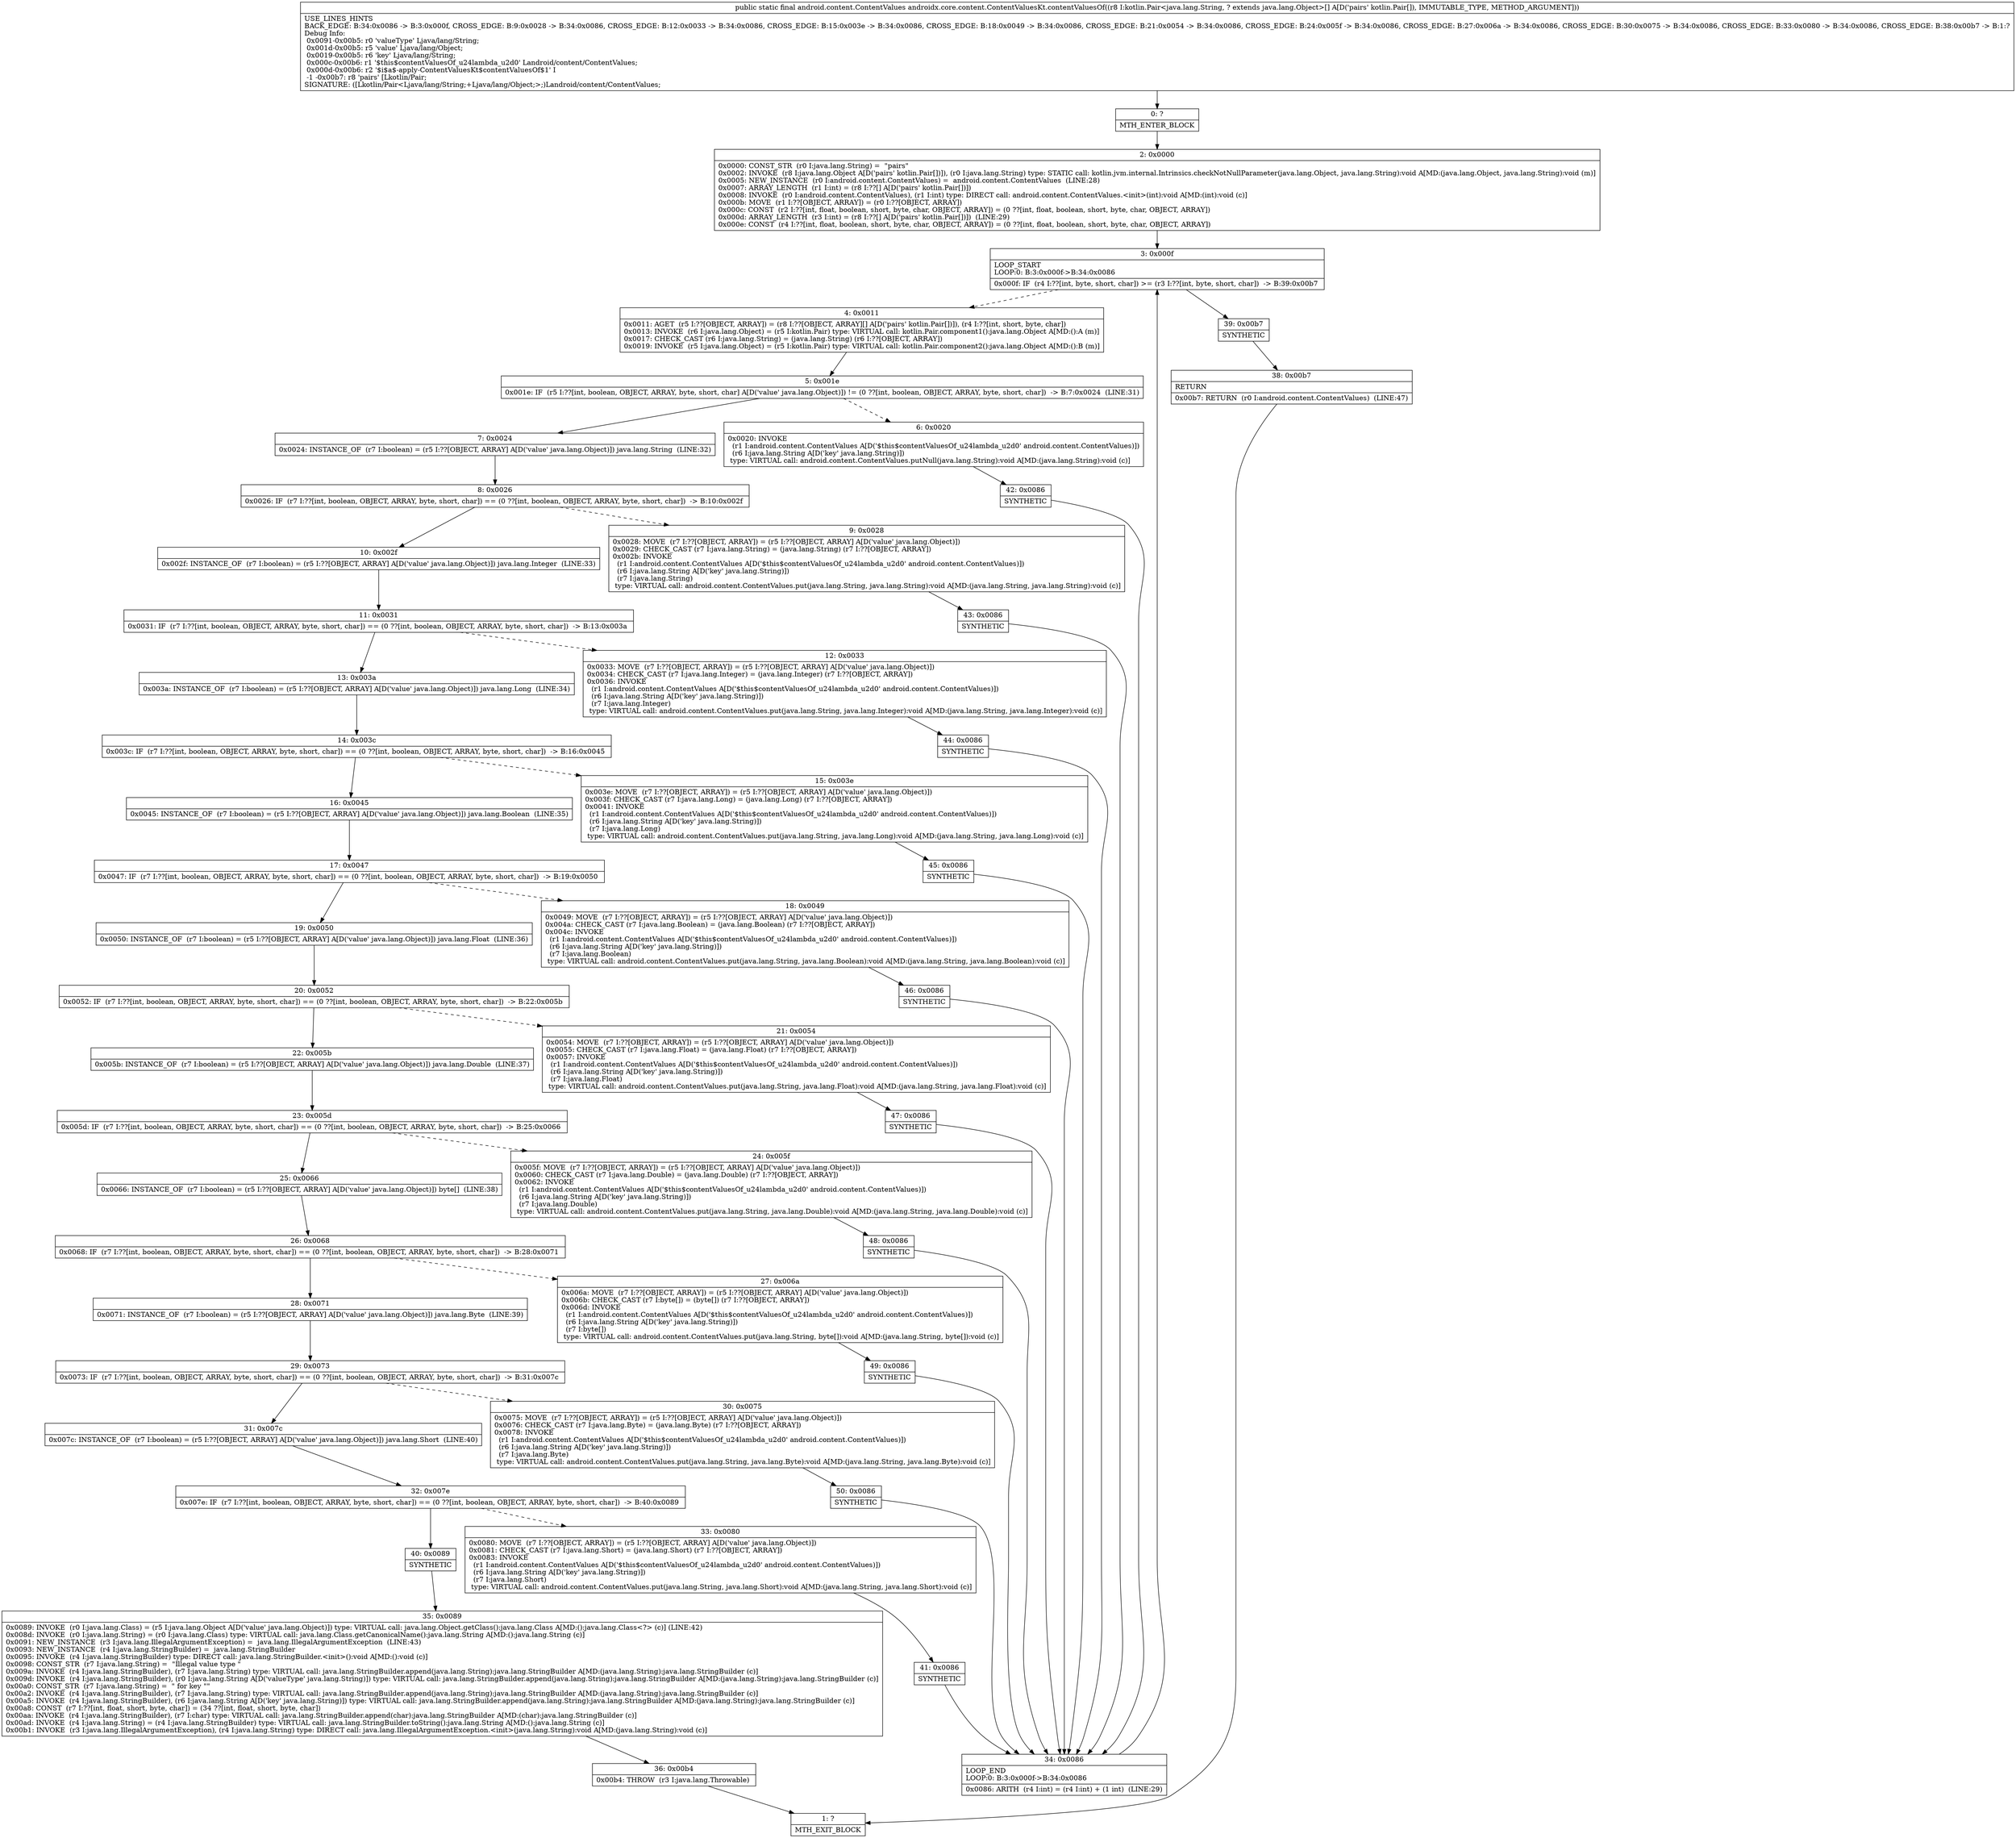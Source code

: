 digraph "CFG forandroidx.core.content.ContentValuesKt.contentValuesOf([Lkotlin\/Pair;)Landroid\/content\/ContentValues;" {
Node_0 [shape=record,label="{0\:\ ?|MTH_ENTER_BLOCK\l}"];
Node_2 [shape=record,label="{2\:\ 0x0000|0x0000: CONST_STR  (r0 I:java.lang.String) =  \"pairs\" \l0x0002: INVOKE  (r8 I:java.lang.Object A[D('pairs' kotlin.Pair[])]), (r0 I:java.lang.String) type: STATIC call: kotlin.jvm.internal.Intrinsics.checkNotNullParameter(java.lang.Object, java.lang.String):void A[MD:(java.lang.Object, java.lang.String):void (m)]\l0x0005: NEW_INSTANCE  (r0 I:android.content.ContentValues) =  android.content.ContentValues  (LINE:28)\l0x0007: ARRAY_LENGTH  (r1 I:int) = (r8 I:??[] A[D('pairs' kotlin.Pair[])]) \l0x0008: INVOKE  (r0 I:android.content.ContentValues), (r1 I:int) type: DIRECT call: android.content.ContentValues.\<init\>(int):void A[MD:(int):void (c)]\l0x000b: MOVE  (r1 I:??[OBJECT, ARRAY]) = (r0 I:??[OBJECT, ARRAY]) \l0x000c: CONST  (r2 I:??[int, float, boolean, short, byte, char, OBJECT, ARRAY]) = (0 ??[int, float, boolean, short, byte, char, OBJECT, ARRAY]) \l0x000d: ARRAY_LENGTH  (r3 I:int) = (r8 I:??[] A[D('pairs' kotlin.Pair[])])  (LINE:29)\l0x000e: CONST  (r4 I:??[int, float, boolean, short, byte, char, OBJECT, ARRAY]) = (0 ??[int, float, boolean, short, byte, char, OBJECT, ARRAY]) \l}"];
Node_3 [shape=record,label="{3\:\ 0x000f|LOOP_START\lLOOP:0: B:3:0x000f\-\>B:34:0x0086\l|0x000f: IF  (r4 I:??[int, byte, short, char]) \>= (r3 I:??[int, byte, short, char])  \-\> B:39:0x00b7 \l}"];
Node_4 [shape=record,label="{4\:\ 0x0011|0x0011: AGET  (r5 I:??[OBJECT, ARRAY]) = (r8 I:??[OBJECT, ARRAY][] A[D('pairs' kotlin.Pair[])]), (r4 I:??[int, short, byte, char]) \l0x0013: INVOKE  (r6 I:java.lang.Object) = (r5 I:kotlin.Pair) type: VIRTUAL call: kotlin.Pair.component1():java.lang.Object A[MD:():A (m)]\l0x0017: CHECK_CAST (r6 I:java.lang.String) = (java.lang.String) (r6 I:??[OBJECT, ARRAY]) \l0x0019: INVOKE  (r5 I:java.lang.Object) = (r5 I:kotlin.Pair) type: VIRTUAL call: kotlin.Pair.component2():java.lang.Object A[MD:():B (m)]\l}"];
Node_5 [shape=record,label="{5\:\ 0x001e|0x001e: IF  (r5 I:??[int, boolean, OBJECT, ARRAY, byte, short, char] A[D('value' java.lang.Object)]) != (0 ??[int, boolean, OBJECT, ARRAY, byte, short, char])  \-\> B:7:0x0024  (LINE:31)\l}"];
Node_6 [shape=record,label="{6\:\ 0x0020|0x0020: INVOKE  \l  (r1 I:android.content.ContentValues A[D('$this$contentValuesOf_u24lambda_u2d0' android.content.ContentValues)])\l  (r6 I:java.lang.String A[D('key' java.lang.String)])\l type: VIRTUAL call: android.content.ContentValues.putNull(java.lang.String):void A[MD:(java.lang.String):void (c)]\l}"];
Node_42 [shape=record,label="{42\:\ 0x0086|SYNTHETIC\l}"];
Node_34 [shape=record,label="{34\:\ 0x0086|LOOP_END\lLOOP:0: B:3:0x000f\-\>B:34:0x0086\l|0x0086: ARITH  (r4 I:int) = (r4 I:int) + (1 int)  (LINE:29)\l}"];
Node_7 [shape=record,label="{7\:\ 0x0024|0x0024: INSTANCE_OF  (r7 I:boolean) = (r5 I:??[OBJECT, ARRAY] A[D('value' java.lang.Object)]) java.lang.String  (LINE:32)\l}"];
Node_8 [shape=record,label="{8\:\ 0x0026|0x0026: IF  (r7 I:??[int, boolean, OBJECT, ARRAY, byte, short, char]) == (0 ??[int, boolean, OBJECT, ARRAY, byte, short, char])  \-\> B:10:0x002f \l}"];
Node_9 [shape=record,label="{9\:\ 0x0028|0x0028: MOVE  (r7 I:??[OBJECT, ARRAY]) = (r5 I:??[OBJECT, ARRAY] A[D('value' java.lang.Object)]) \l0x0029: CHECK_CAST (r7 I:java.lang.String) = (java.lang.String) (r7 I:??[OBJECT, ARRAY]) \l0x002b: INVOKE  \l  (r1 I:android.content.ContentValues A[D('$this$contentValuesOf_u24lambda_u2d0' android.content.ContentValues)])\l  (r6 I:java.lang.String A[D('key' java.lang.String)])\l  (r7 I:java.lang.String)\l type: VIRTUAL call: android.content.ContentValues.put(java.lang.String, java.lang.String):void A[MD:(java.lang.String, java.lang.String):void (c)]\l}"];
Node_43 [shape=record,label="{43\:\ 0x0086|SYNTHETIC\l}"];
Node_10 [shape=record,label="{10\:\ 0x002f|0x002f: INSTANCE_OF  (r7 I:boolean) = (r5 I:??[OBJECT, ARRAY] A[D('value' java.lang.Object)]) java.lang.Integer  (LINE:33)\l}"];
Node_11 [shape=record,label="{11\:\ 0x0031|0x0031: IF  (r7 I:??[int, boolean, OBJECT, ARRAY, byte, short, char]) == (0 ??[int, boolean, OBJECT, ARRAY, byte, short, char])  \-\> B:13:0x003a \l}"];
Node_12 [shape=record,label="{12\:\ 0x0033|0x0033: MOVE  (r7 I:??[OBJECT, ARRAY]) = (r5 I:??[OBJECT, ARRAY] A[D('value' java.lang.Object)]) \l0x0034: CHECK_CAST (r7 I:java.lang.Integer) = (java.lang.Integer) (r7 I:??[OBJECT, ARRAY]) \l0x0036: INVOKE  \l  (r1 I:android.content.ContentValues A[D('$this$contentValuesOf_u24lambda_u2d0' android.content.ContentValues)])\l  (r6 I:java.lang.String A[D('key' java.lang.String)])\l  (r7 I:java.lang.Integer)\l type: VIRTUAL call: android.content.ContentValues.put(java.lang.String, java.lang.Integer):void A[MD:(java.lang.String, java.lang.Integer):void (c)]\l}"];
Node_44 [shape=record,label="{44\:\ 0x0086|SYNTHETIC\l}"];
Node_13 [shape=record,label="{13\:\ 0x003a|0x003a: INSTANCE_OF  (r7 I:boolean) = (r5 I:??[OBJECT, ARRAY] A[D('value' java.lang.Object)]) java.lang.Long  (LINE:34)\l}"];
Node_14 [shape=record,label="{14\:\ 0x003c|0x003c: IF  (r7 I:??[int, boolean, OBJECT, ARRAY, byte, short, char]) == (0 ??[int, boolean, OBJECT, ARRAY, byte, short, char])  \-\> B:16:0x0045 \l}"];
Node_15 [shape=record,label="{15\:\ 0x003e|0x003e: MOVE  (r7 I:??[OBJECT, ARRAY]) = (r5 I:??[OBJECT, ARRAY] A[D('value' java.lang.Object)]) \l0x003f: CHECK_CAST (r7 I:java.lang.Long) = (java.lang.Long) (r7 I:??[OBJECT, ARRAY]) \l0x0041: INVOKE  \l  (r1 I:android.content.ContentValues A[D('$this$contentValuesOf_u24lambda_u2d0' android.content.ContentValues)])\l  (r6 I:java.lang.String A[D('key' java.lang.String)])\l  (r7 I:java.lang.Long)\l type: VIRTUAL call: android.content.ContentValues.put(java.lang.String, java.lang.Long):void A[MD:(java.lang.String, java.lang.Long):void (c)]\l}"];
Node_45 [shape=record,label="{45\:\ 0x0086|SYNTHETIC\l}"];
Node_16 [shape=record,label="{16\:\ 0x0045|0x0045: INSTANCE_OF  (r7 I:boolean) = (r5 I:??[OBJECT, ARRAY] A[D('value' java.lang.Object)]) java.lang.Boolean  (LINE:35)\l}"];
Node_17 [shape=record,label="{17\:\ 0x0047|0x0047: IF  (r7 I:??[int, boolean, OBJECT, ARRAY, byte, short, char]) == (0 ??[int, boolean, OBJECT, ARRAY, byte, short, char])  \-\> B:19:0x0050 \l}"];
Node_18 [shape=record,label="{18\:\ 0x0049|0x0049: MOVE  (r7 I:??[OBJECT, ARRAY]) = (r5 I:??[OBJECT, ARRAY] A[D('value' java.lang.Object)]) \l0x004a: CHECK_CAST (r7 I:java.lang.Boolean) = (java.lang.Boolean) (r7 I:??[OBJECT, ARRAY]) \l0x004c: INVOKE  \l  (r1 I:android.content.ContentValues A[D('$this$contentValuesOf_u24lambda_u2d0' android.content.ContentValues)])\l  (r6 I:java.lang.String A[D('key' java.lang.String)])\l  (r7 I:java.lang.Boolean)\l type: VIRTUAL call: android.content.ContentValues.put(java.lang.String, java.lang.Boolean):void A[MD:(java.lang.String, java.lang.Boolean):void (c)]\l}"];
Node_46 [shape=record,label="{46\:\ 0x0086|SYNTHETIC\l}"];
Node_19 [shape=record,label="{19\:\ 0x0050|0x0050: INSTANCE_OF  (r7 I:boolean) = (r5 I:??[OBJECT, ARRAY] A[D('value' java.lang.Object)]) java.lang.Float  (LINE:36)\l}"];
Node_20 [shape=record,label="{20\:\ 0x0052|0x0052: IF  (r7 I:??[int, boolean, OBJECT, ARRAY, byte, short, char]) == (0 ??[int, boolean, OBJECT, ARRAY, byte, short, char])  \-\> B:22:0x005b \l}"];
Node_21 [shape=record,label="{21\:\ 0x0054|0x0054: MOVE  (r7 I:??[OBJECT, ARRAY]) = (r5 I:??[OBJECT, ARRAY] A[D('value' java.lang.Object)]) \l0x0055: CHECK_CAST (r7 I:java.lang.Float) = (java.lang.Float) (r7 I:??[OBJECT, ARRAY]) \l0x0057: INVOKE  \l  (r1 I:android.content.ContentValues A[D('$this$contentValuesOf_u24lambda_u2d0' android.content.ContentValues)])\l  (r6 I:java.lang.String A[D('key' java.lang.String)])\l  (r7 I:java.lang.Float)\l type: VIRTUAL call: android.content.ContentValues.put(java.lang.String, java.lang.Float):void A[MD:(java.lang.String, java.lang.Float):void (c)]\l}"];
Node_47 [shape=record,label="{47\:\ 0x0086|SYNTHETIC\l}"];
Node_22 [shape=record,label="{22\:\ 0x005b|0x005b: INSTANCE_OF  (r7 I:boolean) = (r5 I:??[OBJECT, ARRAY] A[D('value' java.lang.Object)]) java.lang.Double  (LINE:37)\l}"];
Node_23 [shape=record,label="{23\:\ 0x005d|0x005d: IF  (r7 I:??[int, boolean, OBJECT, ARRAY, byte, short, char]) == (0 ??[int, boolean, OBJECT, ARRAY, byte, short, char])  \-\> B:25:0x0066 \l}"];
Node_24 [shape=record,label="{24\:\ 0x005f|0x005f: MOVE  (r7 I:??[OBJECT, ARRAY]) = (r5 I:??[OBJECT, ARRAY] A[D('value' java.lang.Object)]) \l0x0060: CHECK_CAST (r7 I:java.lang.Double) = (java.lang.Double) (r7 I:??[OBJECT, ARRAY]) \l0x0062: INVOKE  \l  (r1 I:android.content.ContentValues A[D('$this$contentValuesOf_u24lambda_u2d0' android.content.ContentValues)])\l  (r6 I:java.lang.String A[D('key' java.lang.String)])\l  (r7 I:java.lang.Double)\l type: VIRTUAL call: android.content.ContentValues.put(java.lang.String, java.lang.Double):void A[MD:(java.lang.String, java.lang.Double):void (c)]\l}"];
Node_48 [shape=record,label="{48\:\ 0x0086|SYNTHETIC\l}"];
Node_25 [shape=record,label="{25\:\ 0x0066|0x0066: INSTANCE_OF  (r7 I:boolean) = (r5 I:??[OBJECT, ARRAY] A[D('value' java.lang.Object)]) byte[]  (LINE:38)\l}"];
Node_26 [shape=record,label="{26\:\ 0x0068|0x0068: IF  (r7 I:??[int, boolean, OBJECT, ARRAY, byte, short, char]) == (0 ??[int, boolean, OBJECT, ARRAY, byte, short, char])  \-\> B:28:0x0071 \l}"];
Node_27 [shape=record,label="{27\:\ 0x006a|0x006a: MOVE  (r7 I:??[OBJECT, ARRAY]) = (r5 I:??[OBJECT, ARRAY] A[D('value' java.lang.Object)]) \l0x006b: CHECK_CAST (r7 I:byte[]) = (byte[]) (r7 I:??[OBJECT, ARRAY]) \l0x006d: INVOKE  \l  (r1 I:android.content.ContentValues A[D('$this$contentValuesOf_u24lambda_u2d0' android.content.ContentValues)])\l  (r6 I:java.lang.String A[D('key' java.lang.String)])\l  (r7 I:byte[])\l type: VIRTUAL call: android.content.ContentValues.put(java.lang.String, byte[]):void A[MD:(java.lang.String, byte[]):void (c)]\l}"];
Node_49 [shape=record,label="{49\:\ 0x0086|SYNTHETIC\l}"];
Node_28 [shape=record,label="{28\:\ 0x0071|0x0071: INSTANCE_OF  (r7 I:boolean) = (r5 I:??[OBJECT, ARRAY] A[D('value' java.lang.Object)]) java.lang.Byte  (LINE:39)\l}"];
Node_29 [shape=record,label="{29\:\ 0x0073|0x0073: IF  (r7 I:??[int, boolean, OBJECT, ARRAY, byte, short, char]) == (0 ??[int, boolean, OBJECT, ARRAY, byte, short, char])  \-\> B:31:0x007c \l}"];
Node_30 [shape=record,label="{30\:\ 0x0075|0x0075: MOVE  (r7 I:??[OBJECT, ARRAY]) = (r5 I:??[OBJECT, ARRAY] A[D('value' java.lang.Object)]) \l0x0076: CHECK_CAST (r7 I:java.lang.Byte) = (java.lang.Byte) (r7 I:??[OBJECT, ARRAY]) \l0x0078: INVOKE  \l  (r1 I:android.content.ContentValues A[D('$this$contentValuesOf_u24lambda_u2d0' android.content.ContentValues)])\l  (r6 I:java.lang.String A[D('key' java.lang.String)])\l  (r7 I:java.lang.Byte)\l type: VIRTUAL call: android.content.ContentValues.put(java.lang.String, java.lang.Byte):void A[MD:(java.lang.String, java.lang.Byte):void (c)]\l}"];
Node_50 [shape=record,label="{50\:\ 0x0086|SYNTHETIC\l}"];
Node_31 [shape=record,label="{31\:\ 0x007c|0x007c: INSTANCE_OF  (r7 I:boolean) = (r5 I:??[OBJECT, ARRAY] A[D('value' java.lang.Object)]) java.lang.Short  (LINE:40)\l}"];
Node_32 [shape=record,label="{32\:\ 0x007e|0x007e: IF  (r7 I:??[int, boolean, OBJECT, ARRAY, byte, short, char]) == (0 ??[int, boolean, OBJECT, ARRAY, byte, short, char])  \-\> B:40:0x0089 \l}"];
Node_33 [shape=record,label="{33\:\ 0x0080|0x0080: MOVE  (r7 I:??[OBJECT, ARRAY]) = (r5 I:??[OBJECT, ARRAY] A[D('value' java.lang.Object)]) \l0x0081: CHECK_CAST (r7 I:java.lang.Short) = (java.lang.Short) (r7 I:??[OBJECT, ARRAY]) \l0x0083: INVOKE  \l  (r1 I:android.content.ContentValues A[D('$this$contentValuesOf_u24lambda_u2d0' android.content.ContentValues)])\l  (r6 I:java.lang.String A[D('key' java.lang.String)])\l  (r7 I:java.lang.Short)\l type: VIRTUAL call: android.content.ContentValues.put(java.lang.String, java.lang.Short):void A[MD:(java.lang.String, java.lang.Short):void (c)]\l}"];
Node_41 [shape=record,label="{41\:\ 0x0086|SYNTHETIC\l}"];
Node_40 [shape=record,label="{40\:\ 0x0089|SYNTHETIC\l}"];
Node_35 [shape=record,label="{35\:\ 0x0089|0x0089: INVOKE  (r0 I:java.lang.Class) = (r5 I:java.lang.Object A[D('value' java.lang.Object)]) type: VIRTUAL call: java.lang.Object.getClass():java.lang.Class A[MD:():java.lang.Class\<?\> (c)] (LINE:42)\l0x008d: INVOKE  (r0 I:java.lang.String) = (r0 I:java.lang.Class) type: VIRTUAL call: java.lang.Class.getCanonicalName():java.lang.String A[MD:():java.lang.String (c)]\l0x0091: NEW_INSTANCE  (r3 I:java.lang.IllegalArgumentException) =  java.lang.IllegalArgumentException  (LINE:43)\l0x0093: NEW_INSTANCE  (r4 I:java.lang.StringBuilder) =  java.lang.StringBuilder \l0x0095: INVOKE  (r4 I:java.lang.StringBuilder) type: DIRECT call: java.lang.StringBuilder.\<init\>():void A[MD:():void (c)]\l0x0098: CONST_STR  (r7 I:java.lang.String) =  \"Illegal value type \" \l0x009a: INVOKE  (r4 I:java.lang.StringBuilder), (r7 I:java.lang.String) type: VIRTUAL call: java.lang.StringBuilder.append(java.lang.String):java.lang.StringBuilder A[MD:(java.lang.String):java.lang.StringBuilder (c)]\l0x009d: INVOKE  (r4 I:java.lang.StringBuilder), (r0 I:java.lang.String A[D('valueType' java.lang.String)]) type: VIRTUAL call: java.lang.StringBuilder.append(java.lang.String):java.lang.StringBuilder A[MD:(java.lang.String):java.lang.StringBuilder (c)]\l0x00a0: CONST_STR  (r7 I:java.lang.String) =  \" for key \"\" \l0x00a2: INVOKE  (r4 I:java.lang.StringBuilder), (r7 I:java.lang.String) type: VIRTUAL call: java.lang.StringBuilder.append(java.lang.String):java.lang.StringBuilder A[MD:(java.lang.String):java.lang.StringBuilder (c)]\l0x00a5: INVOKE  (r4 I:java.lang.StringBuilder), (r6 I:java.lang.String A[D('key' java.lang.String)]) type: VIRTUAL call: java.lang.StringBuilder.append(java.lang.String):java.lang.StringBuilder A[MD:(java.lang.String):java.lang.StringBuilder (c)]\l0x00a8: CONST  (r7 I:??[int, float, short, byte, char]) = (34 ??[int, float, short, byte, char]) \l0x00aa: INVOKE  (r4 I:java.lang.StringBuilder), (r7 I:char) type: VIRTUAL call: java.lang.StringBuilder.append(char):java.lang.StringBuilder A[MD:(char):java.lang.StringBuilder (c)]\l0x00ad: INVOKE  (r4 I:java.lang.String) = (r4 I:java.lang.StringBuilder) type: VIRTUAL call: java.lang.StringBuilder.toString():java.lang.String A[MD:():java.lang.String (c)]\l0x00b1: INVOKE  (r3 I:java.lang.IllegalArgumentException), (r4 I:java.lang.String) type: DIRECT call: java.lang.IllegalArgumentException.\<init\>(java.lang.String):void A[MD:(java.lang.String):void (c)]\l}"];
Node_36 [shape=record,label="{36\:\ 0x00b4|0x00b4: THROW  (r3 I:java.lang.Throwable) \l}"];
Node_1 [shape=record,label="{1\:\ ?|MTH_EXIT_BLOCK\l}"];
Node_39 [shape=record,label="{39\:\ 0x00b7|SYNTHETIC\l}"];
Node_38 [shape=record,label="{38\:\ 0x00b7|RETURN\l|0x00b7: RETURN  (r0 I:android.content.ContentValues)  (LINE:47)\l}"];
MethodNode[shape=record,label="{public static final android.content.ContentValues androidx.core.content.ContentValuesKt.contentValuesOf((r8 I:kotlin.Pair\<java.lang.String, ? extends java.lang.Object\>[] A[D('pairs' kotlin.Pair[]), IMMUTABLE_TYPE, METHOD_ARGUMENT]))  | USE_LINES_HINTS\lBACK_EDGE: B:34:0x0086 \-\> B:3:0x000f, CROSS_EDGE: B:9:0x0028 \-\> B:34:0x0086, CROSS_EDGE: B:12:0x0033 \-\> B:34:0x0086, CROSS_EDGE: B:15:0x003e \-\> B:34:0x0086, CROSS_EDGE: B:18:0x0049 \-\> B:34:0x0086, CROSS_EDGE: B:21:0x0054 \-\> B:34:0x0086, CROSS_EDGE: B:24:0x005f \-\> B:34:0x0086, CROSS_EDGE: B:27:0x006a \-\> B:34:0x0086, CROSS_EDGE: B:30:0x0075 \-\> B:34:0x0086, CROSS_EDGE: B:33:0x0080 \-\> B:34:0x0086, CROSS_EDGE: B:38:0x00b7 \-\> B:1:?\lDebug Info:\l  0x0091\-0x00b5: r0 'valueType' Ljava\/lang\/String;\l  0x001d\-0x00b5: r5 'value' Ljava\/lang\/Object;\l  0x0019\-0x00b5: r6 'key' Ljava\/lang\/String;\l  0x000c\-0x00b6: r1 '$this$contentValuesOf_u24lambda_u2d0' Landroid\/content\/ContentValues;\l  0x000d\-0x00b6: r2 '$i$a$\-apply\-ContentValuesKt$contentValuesOf$1' I\l  \-1 \-0x00b7: r8 'pairs' [Lkotlin\/Pair;\lSIGNATURE: ([Lkotlin\/Pair\<Ljava\/lang\/String;+Ljava\/lang\/Object;\>;)Landroid\/content\/ContentValues;\l}"];
MethodNode -> Node_0;Node_0 -> Node_2;
Node_2 -> Node_3;
Node_3 -> Node_4[style=dashed];
Node_3 -> Node_39;
Node_4 -> Node_5;
Node_5 -> Node_6[style=dashed];
Node_5 -> Node_7;
Node_6 -> Node_42;
Node_42 -> Node_34;
Node_34 -> Node_3;
Node_7 -> Node_8;
Node_8 -> Node_9[style=dashed];
Node_8 -> Node_10;
Node_9 -> Node_43;
Node_43 -> Node_34;
Node_10 -> Node_11;
Node_11 -> Node_12[style=dashed];
Node_11 -> Node_13;
Node_12 -> Node_44;
Node_44 -> Node_34;
Node_13 -> Node_14;
Node_14 -> Node_15[style=dashed];
Node_14 -> Node_16;
Node_15 -> Node_45;
Node_45 -> Node_34;
Node_16 -> Node_17;
Node_17 -> Node_18[style=dashed];
Node_17 -> Node_19;
Node_18 -> Node_46;
Node_46 -> Node_34;
Node_19 -> Node_20;
Node_20 -> Node_21[style=dashed];
Node_20 -> Node_22;
Node_21 -> Node_47;
Node_47 -> Node_34;
Node_22 -> Node_23;
Node_23 -> Node_24[style=dashed];
Node_23 -> Node_25;
Node_24 -> Node_48;
Node_48 -> Node_34;
Node_25 -> Node_26;
Node_26 -> Node_27[style=dashed];
Node_26 -> Node_28;
Node_27 -> Node_49;
Node_49 -> Node_34;
Node_28 -> Node_29;
Node_29 -> Node_30[style=dashed];
Node_29 -> Node_31;
Node_30 -> Node_50;
Node_50 -> Node_34;
Node_31 -> Node_32;
Node_32 -> Node_33[style=dashed];
Node_32 -> Node_40;
Node_33 -> Node_41;
Node_41 -> Node_34;
Node_40 -> Node_35;
Node_35 -> Node_36;
Node_36 -> Node_1;
Node_39 -> Node_38;
Node_38 -> Node_1;
}

